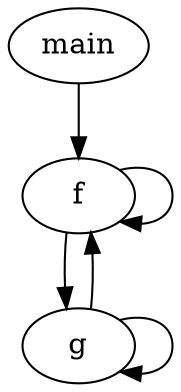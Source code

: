 digraph G {
	// rankdir = LR;

	main [label="main"];

	main -> f;

	f -> g;
	f -> f;
	g -> f;
	g -> g;
}


